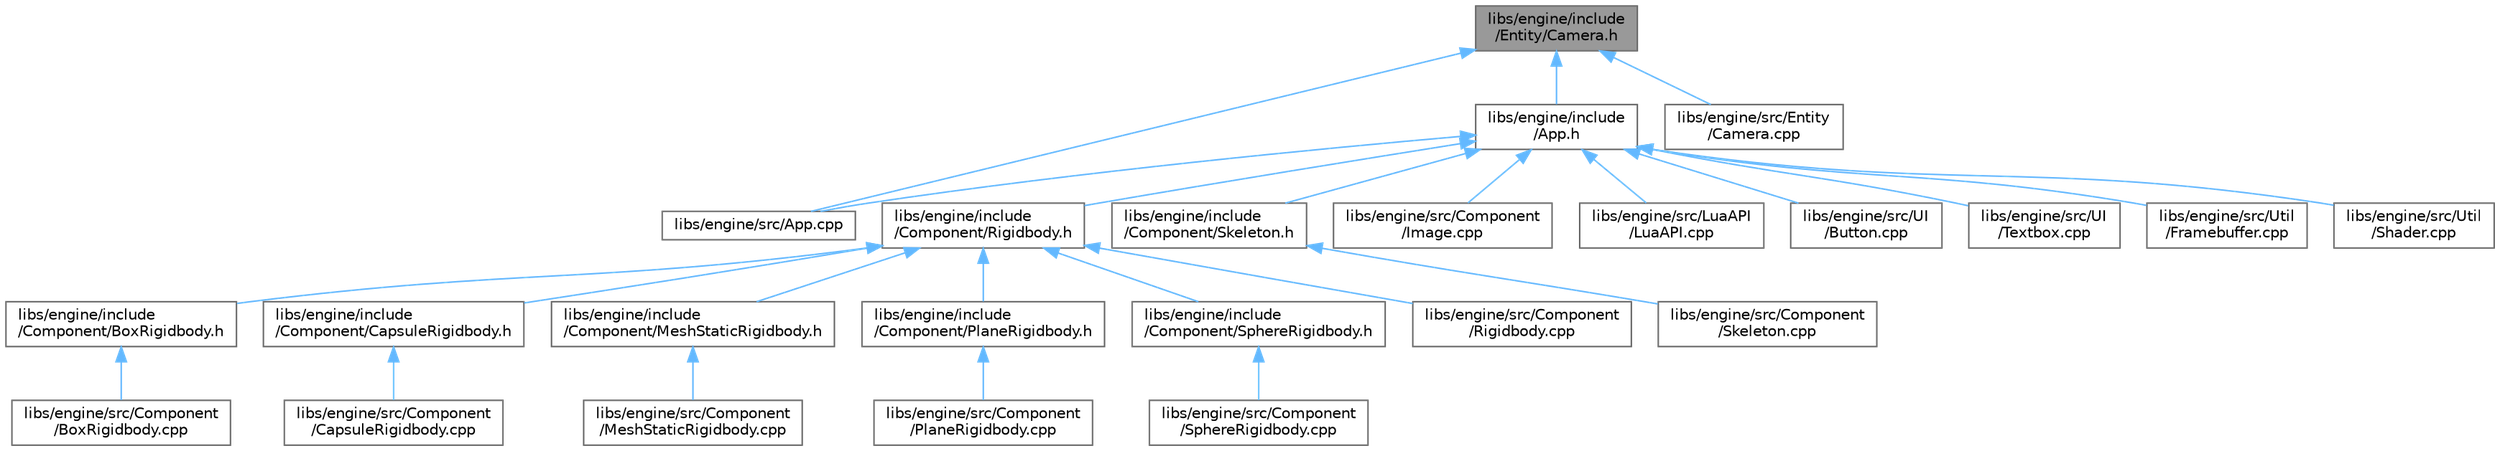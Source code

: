 digraph "libs/engine/include/Entity/Camera.h"
{
 // LATEX_PDF_SIZE
  bgcolor="transparent";
  edge [fontname=Helvetica,fontsize=10,labelfontname=Helvetica,labelfontsize=10];
  node [fontname=Helvetica,fontsize=10,shape=box,height=0.2,width=0.4];
  Node1 [label="libs/engine/include\l/Entity/Camera.h",height=0.2,width=0.4,color="gray40", fillcolor="grey60", style="filled", fontcolor="black",tooltip=" "];
  Node1 -> Node2 [dir="back",color="steelblue1",style="solid"];
  Node2 [label="libs/engine/include\l/App.h",height=0.2,width=0.4,color="grey40", fillcolor="white", style="filled",URL="$_app_8h.html",tooltip=" "];
  Node2 -> Node3 [dir="back",color="steelblue1",style="solid"];
  Node3 [label="libs/engine/include\l/Component/Rigidbody.h",height=0.2,width=0.4,color="grey40", fillcolor="white", style="filled",URL="$_rigidbody_8h.html",tooltip=" "];
  Node3 -> Node4 [dir="back",color="steelblue1",style="solid"];
  Node4 [label="libs/engine/include\l/Component/BoxRigidbody.h",height=0.2,width=0.4,color="grey40", fillcolor="white", style="filled",URL="$_box_rigidbody_8h.html",tooltip=" "];
  Node4 -> Node5 [dir="back",color="steelblue1",style="solid"];
  Node5 [label="libs/engine/src/Component\l/BoxRigidbody.cpp",height=0.2,width=0.4,color="grey40", fillcolor="white", style="filled",URL="$_box_rigidbody_8cpp.html",tooltip=" "];
  Node3 -> Node6 [dir="back",color="steelblue1",style="solid"];
  Node6 [label="libs/engine/include\l/Component/CapsuleRigidbody.h",height=0.2,width=0.4,color="grey40", fillcolor="white", style="filled",URL="$_capsule_rigidbody_8h.html",tooltip=" "];
  Node6 -> Node7 [dir="back",color="steelblue1",style="solid"];
  Node7 [label="libs/engine/src/Component\l/CapsuleRigidbody.cpp",height=0.2,width=0.4,color="grey40", fillcolor="white", style="filled",URL="$_capsule_rigidbody_8cpp.html",tooltip=" "];
  Node3 -> Node8 [dir="back",color="steelblue1",style="solid"];
  Node8 [label="libs/engine/include\l/Component/MeshStaticRigidbody.h",height=0.2,width=0.4,color="grey40", fillcolor="white", style="filled",URL="$_mesh_static_rigidbody_8h.html",tooltip=" "];
  Node8 -> Node9 [dir="back",color="steelblue1",style="solid"];
  Node9 [label="libs/engine/src/Component\l/MeshStaticRigidbody.cpp",height=0.2,width=0.4,color="grey40", fillcolor="white", style="filled",URL="$_mesh_static_rigidbody_8cpp.html",tooltip=" "];
  Node3 -> Node10 [dir="back",color="steelblue1",style="solid"];
  Node10 [label="libs/engine/include\l/Component/PlaneRigidbody.h",height=0.2,width=0.4,color="grey40", fillcolor="white", style="filled",URL="$_plane_rigidbody_8h.html",tooltip=" "];
  Node10 -> Node11 [dir="back",color="steelblue1",style="solid"];
  Node11 [label="libs/engine/src/Component\l/PlaneRigidbody.cpp",height=0.2,width=0.4,color="grey40", fillcolor="white", style="filled",URL="$_plane_rigidbody_8cpp.html",tooltip=" "];
  Node3 -> Node12 [dir="back",color="steelblue1",style="solid"];
  Node12 [label="libs/engine/include\l/Component/SphereRigidbody.h",height=0.2,width=0.4,color="grey40", fillcolor="white", style="filled",URL="$_sphere_rigidbody_8h.html",tooltip=" "];
  Node12 -> Node13 [dir="back",color="steelblue1",style="solid"];
  Node13 [label="libs/engine/src/Component\l/SphereRigidbody.cpp",height=0.2,width=0.4,color="grey40", fillcolor="white", style="filled",URL="$_sphere_rigidbody_8cpp.html",tooltip=" "];
  Node3 -> Node14 [dir="back",color="steelblue1",style="solid"];
  Node14 [label="libs/engine/src/Component\l/Rigidbody.cpp",height=0.2,width=0.4,color="grey40", fillcolor="white", style="filled",URL="$_rigidbody_8cpp.html",tooltip=" "];
  Node2 -> Node15 [dir="back",color="steelblue1",style="solid"];
  Node15 [label="libs/engine/include\l/Component/Skeleton.h",height=0.2,width=0.4,color="grey40", fillcolor="white", style="filled",URL="$_skeleton_8h.html",tooltip=" "];
  Node15 -> Node16 [dir="back",color="steelblue1",style="solid"];
  Node16 [label="libs/engine/src/Component\l/Skeleton.cpp",height=0.2,width=0.4,color="grey40", fillcolor="white", style="filled",URL="$_skeleton_8cpp.html",tooltip=" "];
  Node2 -> Node17 [dir="back",color="steelblue1",style="solid"];
  Node17 [label="libs/engine/src/App.cpp",height=0.2,width=0.4,color="grey40", fillcolor="white", style="filled",URL="$_app_8cpp.html",tooltip=" "];
  Node2 -> Node18 [dir="back",color="steelblue1",style="solid"];
  Node18 [label="libs/engine/src/Component\l/Image.cpp",height=0.2,width=0.4,color="grey40", fillcolor="white", style="filled",URL="$_image_8cpp.html",tooltip=" "];
  Node2 -> Node19 [dir="back",color="steelblue1",style="solid"];
  Node19 [label="libs/engine/src/LuaAPI\l/LuaAPI.cpp",height=0.2,width=0.4,color="grey40", fillcolor="white", style="filled",URL="$_lua_a_p_i_8cpp.html",tooltip=" "];
  Node2 -> Node20 [dir="back",color="steelblue1",style="solid"];
  Node20 [label="libs/engine/src/UI\l/Button.cpp",height=0.2,width=0.4,color="grey40", fillcolor="white", style="filled",URL="$_button_8cpp.html",tooltip=" "];
  Node2 -> Node21 [dir="back",color="steelblue1",style="solid"];
  Node21 [label="libs/engine/src/UI\l/Textbox.cpp",height=0.2,width=0.4,color="grey40", fillcolor="white", style="filled",URL="$_textbox_8cpp.html",tooltip=" "];
  Node2 -> Node22 [dir="back",color="steelblue1",style="solid"];
  Node22 [label="libs/engine/src/Util\l/Framebuffer.cpp",height=0.2,width=0.4,color="grey40", fillcolor="white", style="filled",URL="$_framebuffer_8cpp.html",tooltip=" "];
  Node2 -> Node23 [dir="back",color="steelblue1",style="solid"];
  Node23 [label="libs/engine/src/Util\l/Shader.cpp",height=0.2,width=0.4,color="grey40", fillcolor="white", style="filled",URL="$_shader_8cpp.html",tooltip=" "];
  Node1 -> Node17 [dir="back",color="steelblue1",style="solid"];
  Node1 -> Node24 [dir="back",color="steelblue1",style="solid"];
  Node24 [label="libs/engine/src/Entity\l/Camera.cpp",height=0.2,width=0.4,color="grey40", fillcolor="white", style="filled",URL="$_entity_2_camera_8cpp.html",tooltip=" "];
}
